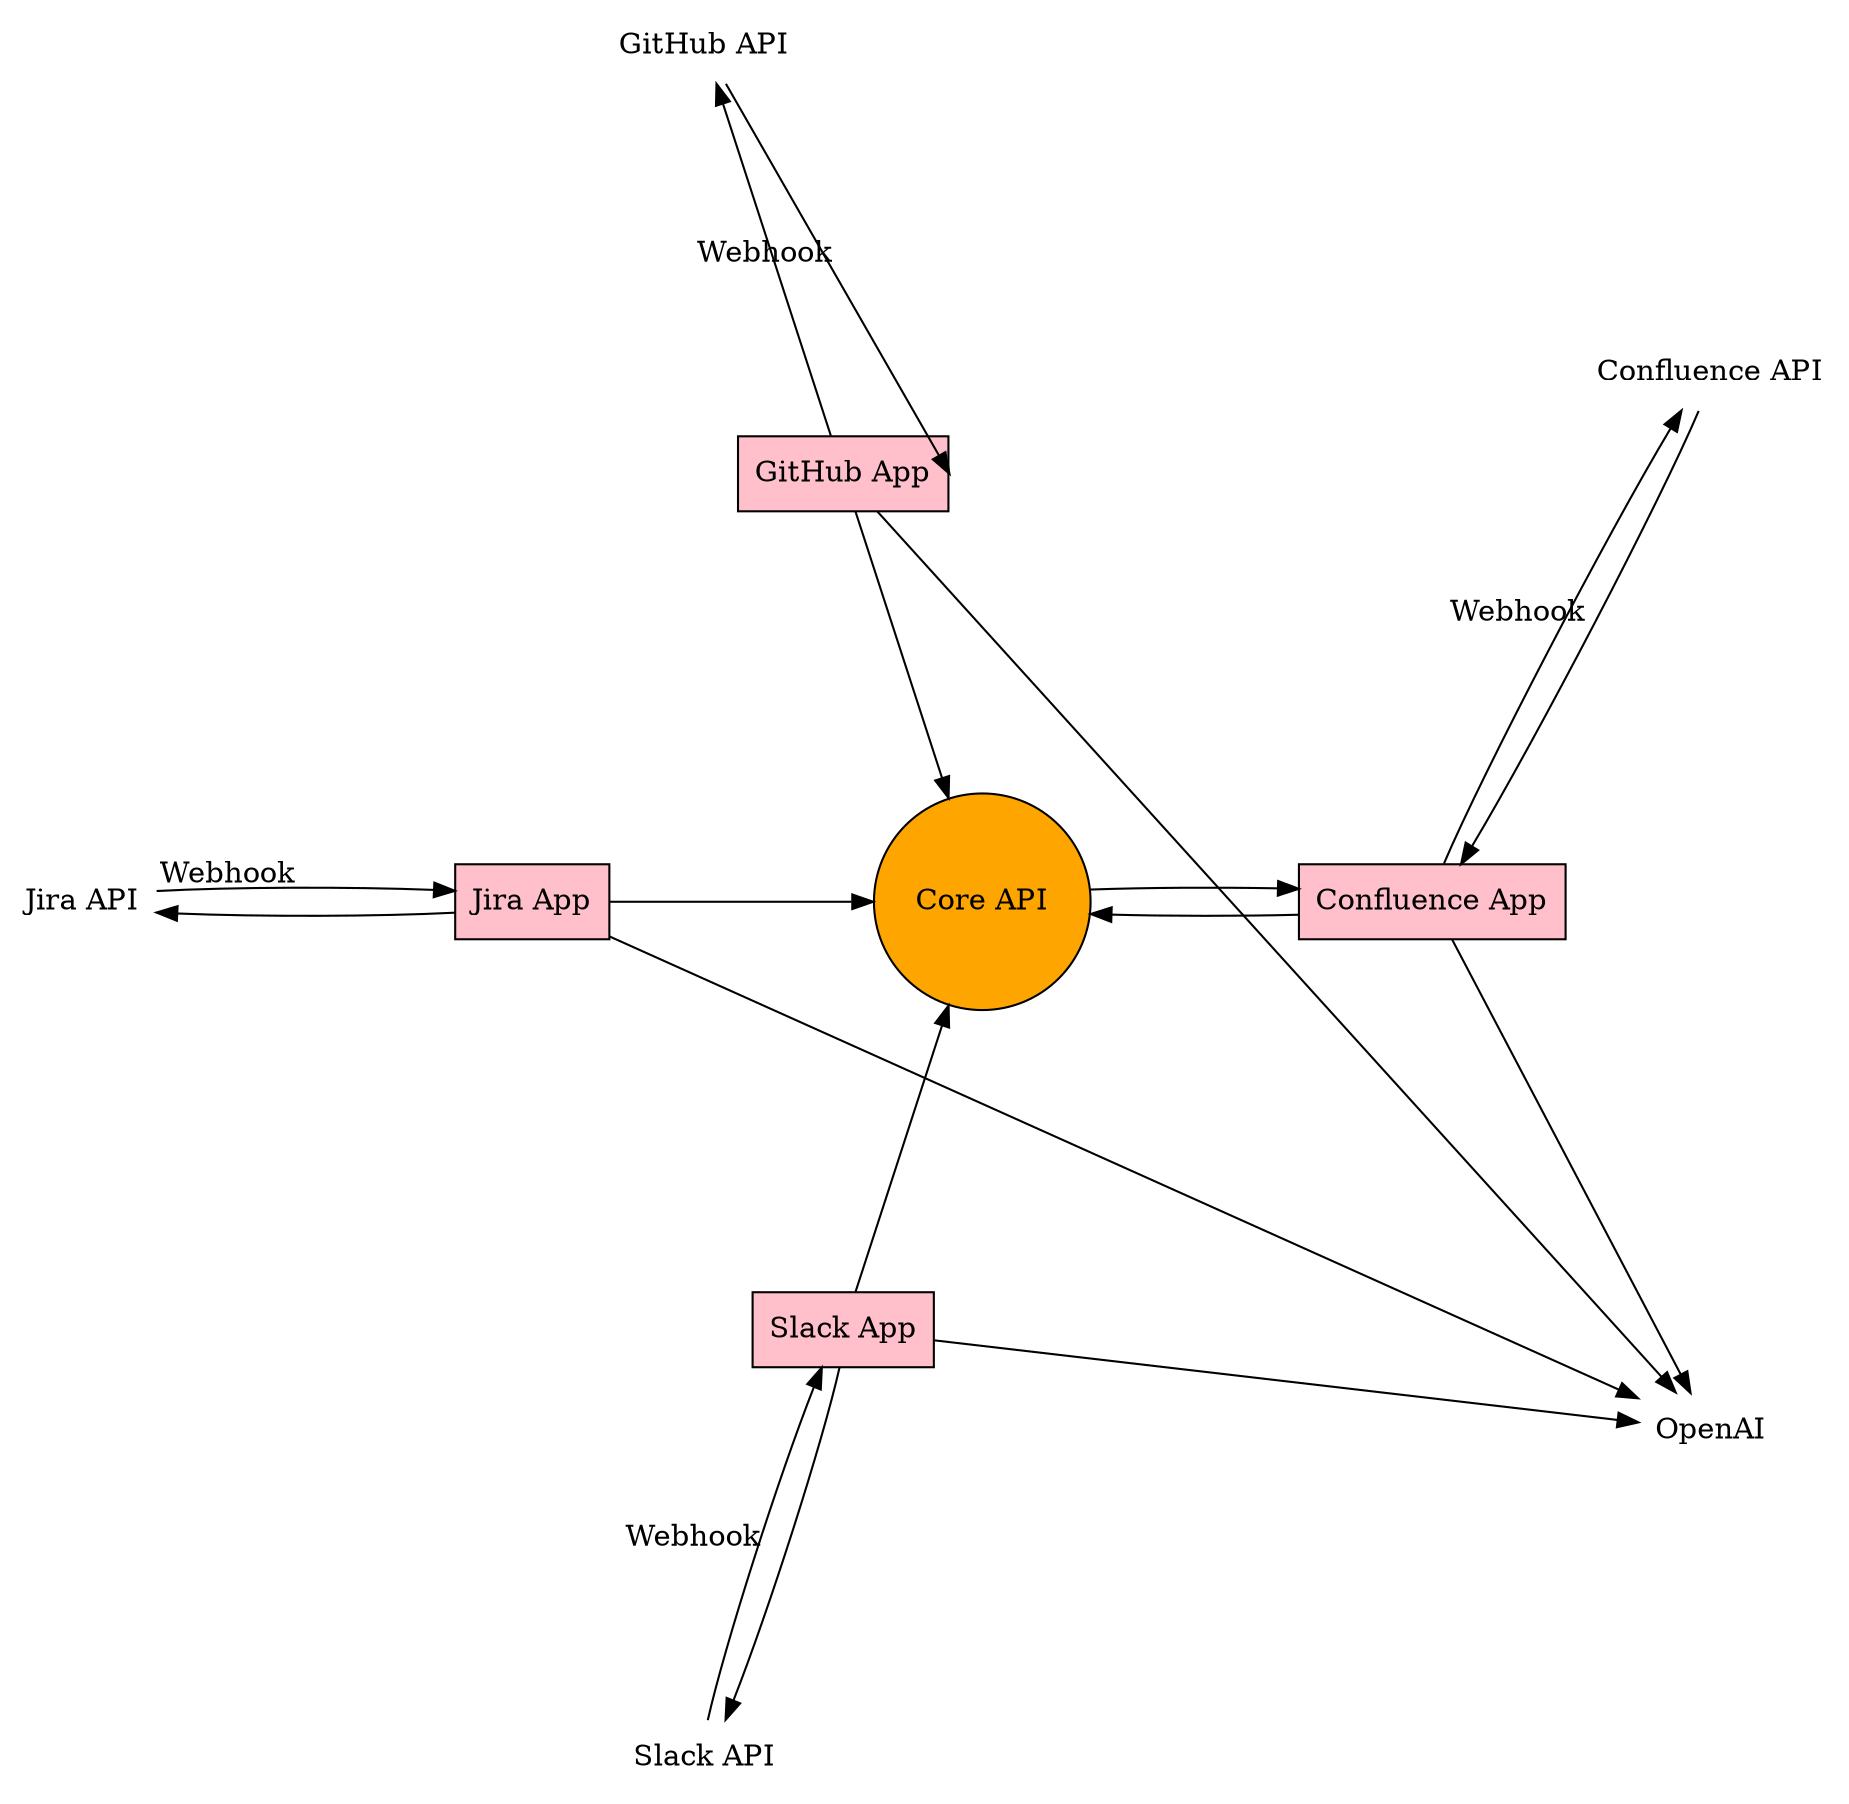 digraph {
  layout="twopi"
  normalize="true"
  overlap="scale"
  sep="+50"

  "Core API" [shape=circle, root=true, style="filled", fillcolor="orange"]
  "OpenAI" [shape=none, image="cloud.svg"]

  subgraph cluster_integrations {
    label="Integrations"
    node [style="filled", fillcolor="pink"]
    "GitHub App" [shape=box]
    "Jira App" [shape=box]
    "Slack App" [shape=box]
    "Confluence App" [shape=box]
  }

  subgraph cluster_3p {
    label="Third Party"
    node[shape="none", image="cloud.svg"]

    "GitHub API"
    "Confluence API"
    "Jira API"
    "Slack API"
  }

  "Core API" -> "Confluence App"

  "GitHub App" -> "Core API"
  "GitHub App" -> "GitHub API"
  "GitHub App" -> "OpenAI" [samehead="OpenAI"]
  "GitHub API" -> "GitHub App" [label="Webhook", headport="e"]

  "Confluence App" -> "Core API"
  "Confluence App" -> "Confluence API"
  "Confluence App" -> "OpenAI" [samehead="OpenAI"]
  "Confluence API" -> "Confluence App" [label="Webhook"]

  "Jira App" -> "Core API"
  "Jira App" -> "Jira API"
  "Jira App" -> "OpenAI" [samehead="OpenAI"]
  "Jira API" -> "Jira App" [label="Webhook"]

  "Slack App" -> "Core API"
  "Slack App" -> "Slack API"
  "Slack App" -> "OpenAI" [samehead="OpenAI"]
  "Slack API" -> "Slack App" [label="Webhook"]
}